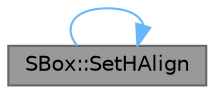 digraph "SBox::SetHAlign"
{
 // INTERACTIVE_SVG=YES
 // LATEX_PDF_SIZE
  bgcolor="transparent";
  edge [fontname=Helvetica,fontsize=10,labelfontname=Helvetica,labelfontsize=10];
  node [fontname=Helvetica,fontsize=10,shape=box,height=0.2,width=0.4];
  rankdir="RL";
  Node1 [id="Node000001",label="SBox::SetHAlign",height=0.2,width=0.4,color="gray40", fillcolor="grey60", style="filled", fontcolor="black",tooltip="See HAlign argument."];
  Node1 -> Node1 [id="edge1_Node000001_Node000001",dir="back",color="steelblue1",style="solid",tooltip=" "];
}
